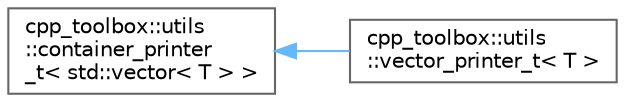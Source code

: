 digraph "Graphical Class Hierarchy"
{
 // LATEX_PDF_SIZE
  bgcolor="transparent";
  edge [fontname=Helvetica,fontsize=10,labelfontname=Helvetica,labelfontsize=10];
  node [fontname=Helvetica,fontsize=10,shape=box,height=0.2,width=0.4];
  rankdir="LR";
  Node0 [id="Node000000",label="cpp_toolbox::utils\l::container_printer\l_t\< std::vector\< T \> \>",height=0.2,width=0.4,color="grey40", fillcolor="white", style="filled",URL="$classcpp__toolbox_1_1utils_1_1container__printer__t.html",tooltip=" "];
  Node0 -> Node1 [id="edge10_Node000000_Node000001",dir="back",color="steelblue1",style="solid",tooltip=" "];
  Node1 [id="Node000001",label="cpp_toolbox::utils\l::vector_printer_t\< T \>",height=0.2,width=0.4,color="grey40", fillcolor="white", style="filled",URL="$classcpp__toolbox_1_1utils_1_1vector__printer__t.html",tooltip="Vector 打印器/Vector printer."];
}
